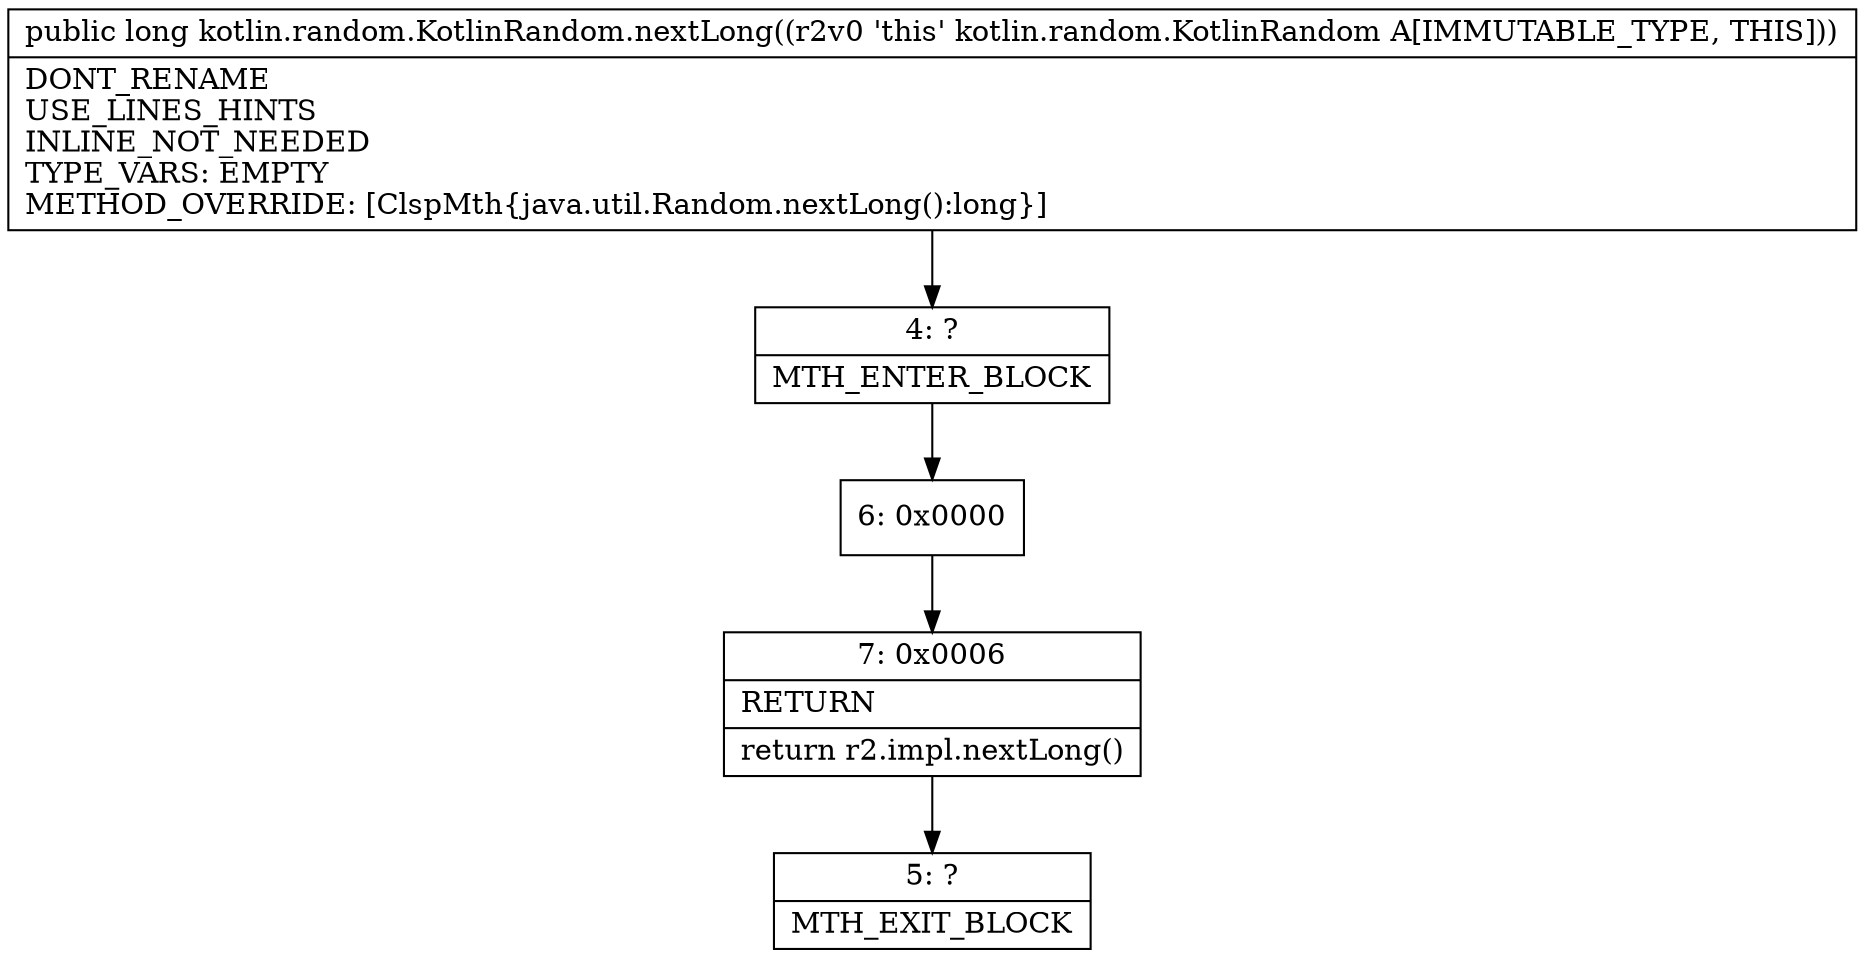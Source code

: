 digraph "CFG forkotlin.random.KotlinRandom.nextLong()J" {
Node_4 [shape=record,label="{4\:\ ?|MTH_ENTER_BLOCK\l}"];
Node_6 [shape=record,label="{6\:\ 0x0000}"];
Node_7 [shape=record,label="{7\:\ 0x0006|RETURN\l|return r2.impl.nextLong()\l}"];
Node_5 [shape=record,label="{5\:\ ?|MTH_EXIT_BLOCK\l}"];
MethodNode[shape=record,label="{public long kotlin.random.KotlinRandom.nextLong((r2v0 'this' kotlin.random.KotlinRandom A[IMMUTABLE_TYPE, THIS]))  | DONT_RENAME\lUSE_LINES_HINTS\lINLINE_NOT_NEEDED\lTYPE_VARS: EMPTY\lMETHOD_OVERRIDE: [ClspMth\{java.util.Random.nextLong():long\}]\l}"];
MethodNode -> Node_4;Node_4 -> Node_6;
Node_6 -> Node_7;
Node_7 -> Node_5;
}

